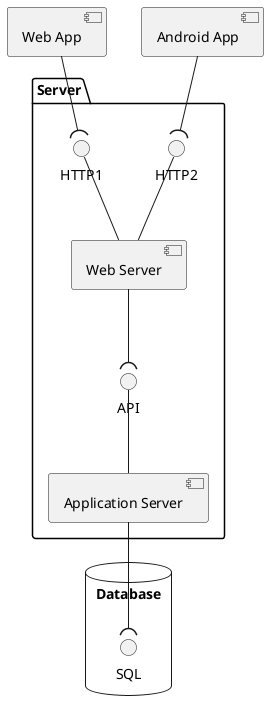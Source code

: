 @startuml
[Web App]
[Android App]
package "Server" {
    HTTP1 -- [Web Server]
    HTTP2 -- [Web Server]
    API -- [Application Server]
}
database "Database" {
    interface SQL
}
[Android App] --( HTTP2
[Web App] --( HTTP1
[Web Server] --( API
[Application Server] --( SQL
@enduml